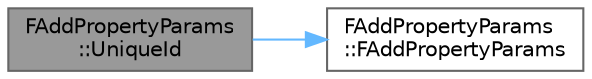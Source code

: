 digraph "FAddPropertyParams::UniqueId"
{
 // INTERACTIVE_SVG=YES
 // LATEX_PDF_SIZE
  bgcolor="transparent";
  edge [fontname=Helvetica,fontsize=10,labelfontname=Helvetica,labelfontsize=10];
  node [fontname=Helvetica,fontsize=10,shape=box,height=0.2,width=0.4];
  rankdir="LR";
  Node1 [id="Node000001",label="FAddPropertyParams\l::UniqueId",height=0.2,width=0.4,color="gray40", fillcolor="grey60", style="filled", fontcolor="black",tooltip="Set a unique name for this property, allowing it to correctly save expansion states and other persist..."];
  Node1 -> Node2 [id="edge1_Node000001_Node000002",color="steelblue1",style="solid",tooltip=" "];
  Node2 [id="Node000002",label="FAddPropertyParams\l::FAddPropertyParams",height=0.2,width=0.4,color="grey40", fillcolor="white", style="filled",URL="$d5/df0/structFAddPropertyParams.html#aec53d8cdbfd9b3a5092e23c50b43e12d",tooltip=" "];
}
